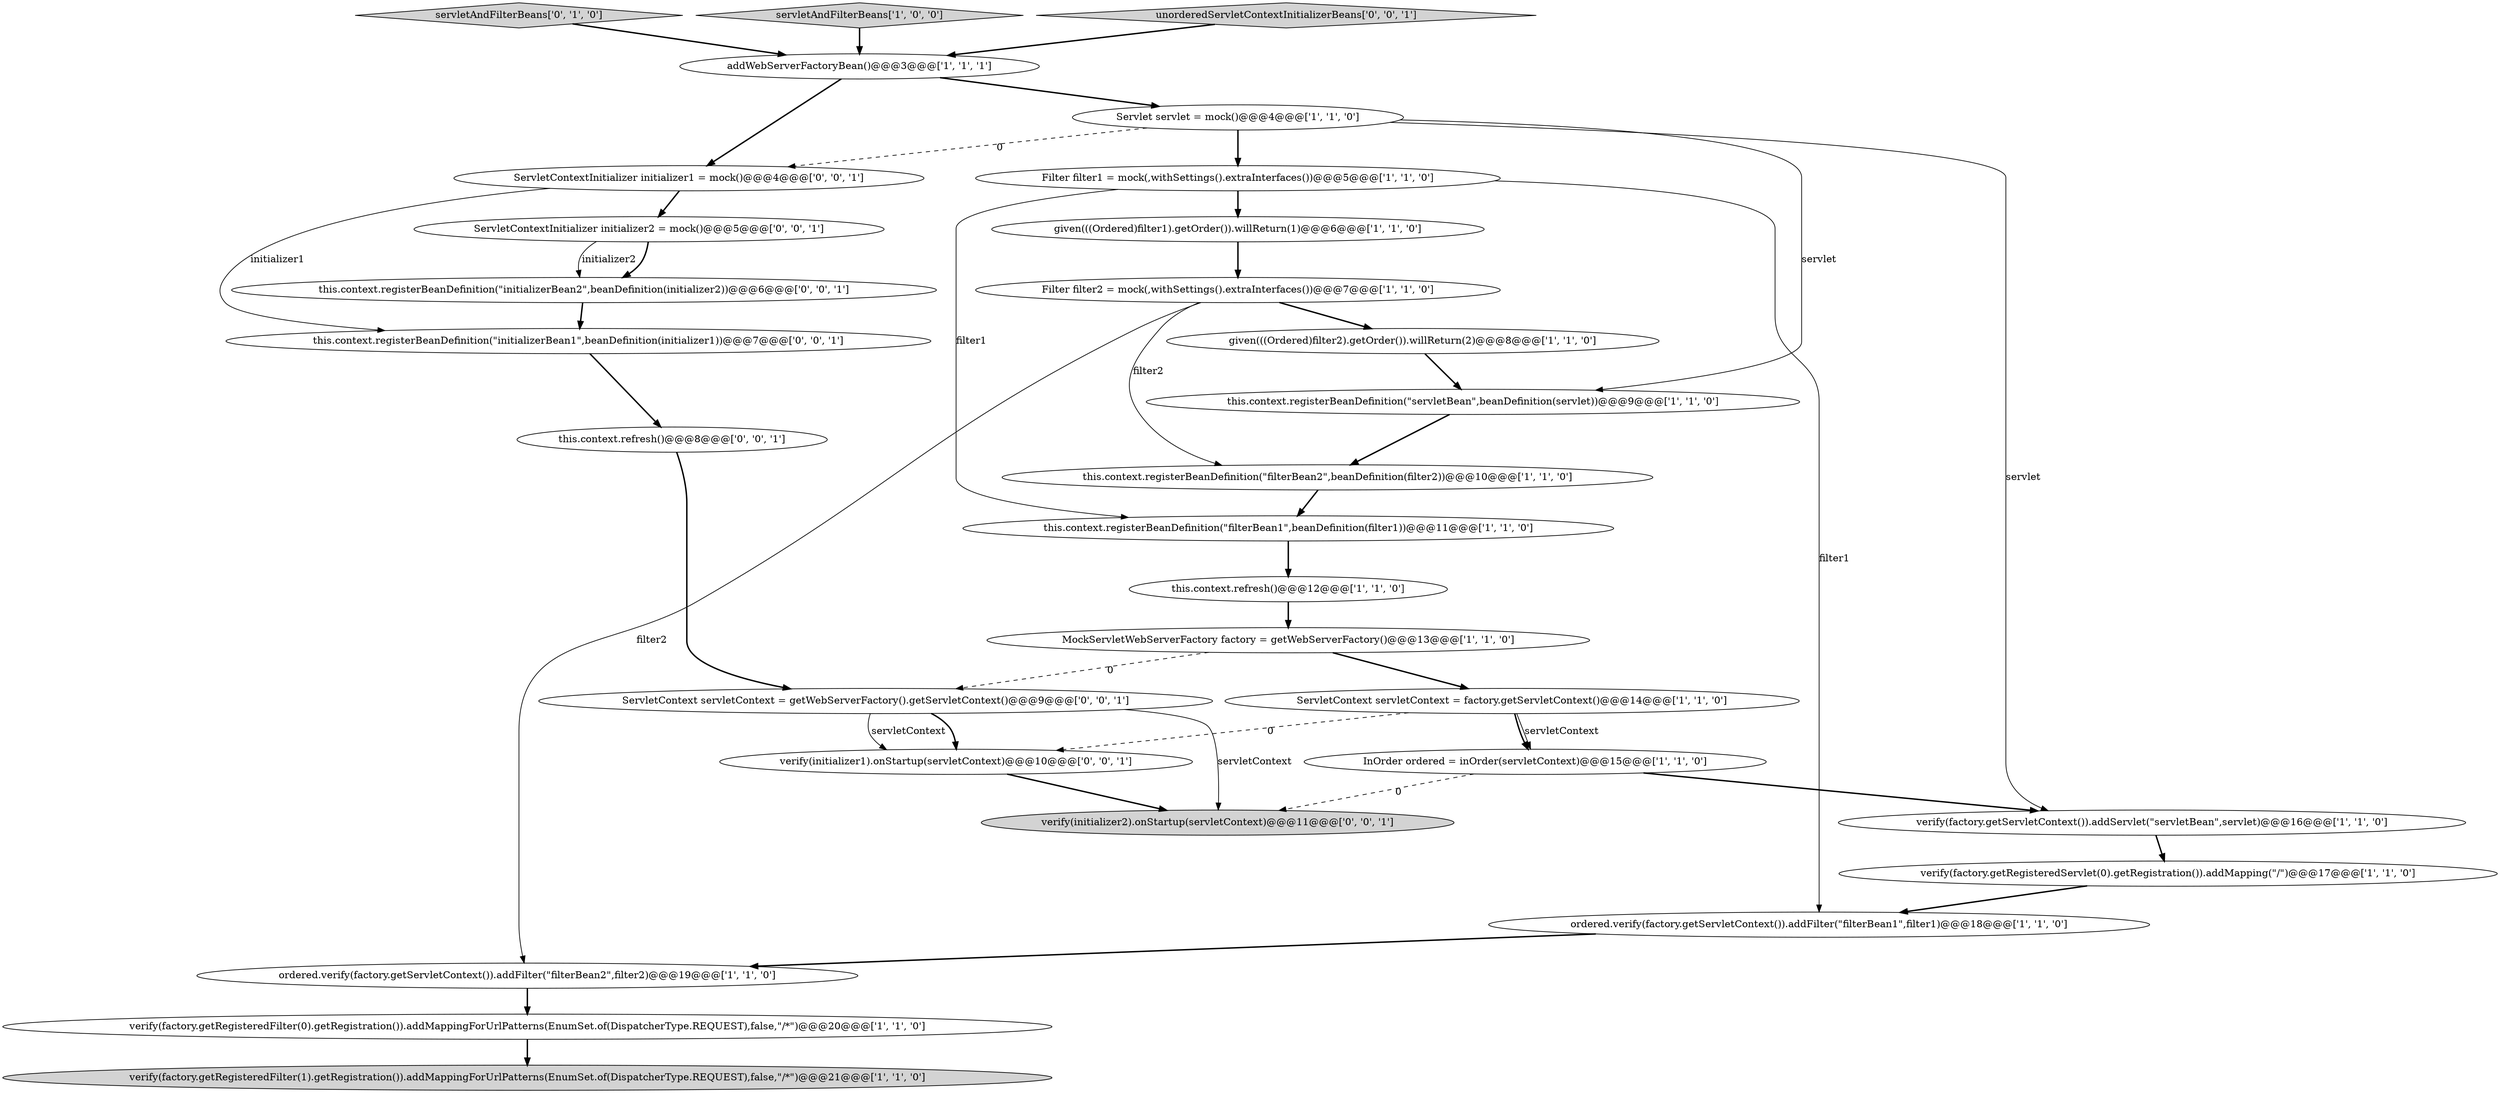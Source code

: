 digraph {
27 [style = filled, label = "this.context.refresh()@@@8@@@['0', '0', '1']", fillcolor = white, shape = ellipse image = "AAA0AAABBB3BBB"];
1 [style = filled, label = "InOrder ordered = inOrder(servletContext)@@@15@@@['1', '1', '0']", fillcolor = white, shape = ellipse image = "AAA0AAABBB1BBB"];
17 [style = filled, label = "verify(factory.getServletContext()).addServlet(\"servletBean\",servlet)@@@16@@@['1', '1', '0']", fillcolor = white, shape = ellipse image = "AAA0AAABBB1BBB"];
25 [style = filled, label = "this.context.registerBeanDefinition(\"initializerBean2\",beanDefinition(initializer2))@@@6@@@['0', '0', '1']", fillcolor = white, shape = ellipse image = "AAA0AAABBB3BBB"];
28 [style = filled, label = "this.context.registerBeanDefinition(\"initializerBean1\",beanDefinition(initializer1))@@@7@@@['0', '0', '1']", fillcolor = white, shape = ellipse image = "AAA0AAABBB3BBB"];
20 [style = filled, label = "servletAndFilterBeans['0', '1', '0']", fillcolor = lightgray, shape = diamond image = "AAA0AAABBB2BBB"];
8 [style = filled, label = "ordered.verify(factory.getServletContext()).addFilter(\"filterBean1\",filter1)@@@18@@@['1', '1', '0']", fillcolor = white, shape = ellipse image = "AAA0AAABBB1BBB"];
2 [style = filled, label = "given(((Ordered)filter2).getOrder()).willReturn(2)@@@8@@@['1', '1', '0']", fillcolor = white, shape = ellipse image = "AAA0AAABBB1BBB"];
29 [style = filled, label = "verify(initializer2).onStartup(servletContext)@@@11@@@['0', '0', '1']", fillcolor = lightgray, shape = ellipse image = "AAA0AAABBB3BBB"];
10 [style = filled, label = "this.context.registerBeanDefinition(\"filterBean1\",beanDefinition(filter1))@@@11@@@['1', '1', '0']", fillcolor = white, shape = ellipse image = "AAA0AAABBB1BBB"];
23 [style = filled, label = "ServletContext servletContext = getWebServerFactory().getServletContext()@@@9@@@['0', '0', '1']", fillcolor = white, shape = ellipse image = "AAA0AAABBB3BBB"];
0 [style = filled, label = "verify(factory.getRegisteredServlet(0).getRegistration()).addMapping(\"/\")@@@17@@@['1', '1', '0']", fillcolor = white, shape = ellipse image = "AAA0AAABBB1BBB"];
6 [style = filled, label = "this.context.registerBeanDefinition(\"servletBean\",beanDefinition(servlet))@@@9@@@['1', '1', '0']", fillcolor = white, shape = ellipse image = "AAA0AAABBB1BBB"];
14 [style = filled, label = "given(((Ordered)filter1).getOrder()).willReturn(1)@@@6@@@['1', '1', '0']", fillcolor = white, shape = ellipse image = "AAA0AAABBB1BBB"];
3 [style = filled, label = "verify(factory.getRegisteredFilter(0).getRegistration()).addMappingForUrlPatterns(EnumSet.of(DispatcherType.REQUEST),false,\"/*\")@@@20@@@['1', '1', '0']", fillcolor = white, shape = ellipse image = "AAA0AAABBB1BBB"];
13 [style = filled, label = "ServletContext servletContext = factory.getServletContext()@@@14@@@['1', '1', '0']", fillcolor = white, shape = ellipse image = "AAA0AAABBB1BBB"];
11 [style = filled, label = "this.context.refresh()@@@12@@@['1', '1', '0']", fillcolor = white, shape = ellipse image = "AAA0AAABBB1BBB"];
7 [style = filled, label = "servletAndFilterBeans['1', '0', '0']", fillcolor = lightgray, shape = diamond image = "AAA0AAABBB1BBB"];
22 [style = filled, label = "verify(initializer1).onStartup(servletContext)@@@10@@@['0', '0', '1']", fillcolor = white, shape = ellipse image = "AAA0AAABBB3BBB"];
24 [style = filled, label = "ServletContextInitializer initializer1 = mock()@@@4@@@['0', '0', '1']", fillcolor = white, shape = ellipse image = "AAA0AAABBB3BBB"];
21 [style = filled, label = "ServletContextInitializer initializer2 = mock()@@@5@@@['0', '0', '1']", fillcolor = white, shape = ellipse image = "AAA0AAABBB3BBB"];
18 [style = filled, label = "this.context.registerBeanDefinition(\"filterBean2\",beanDefinition(filter2))@@@10@@@['1', '1', '0']", fillcolor = white, shape = ellipse image = "AAA0AAABBB1BBB"];
12 [style = filled, label = "Filter filter2 = mock(,withSettings().extraInterfaces())@@@7@@@['1', '1', '0']", fillcolor = white, shape = ellipse image = "AAA0AAABBB1BBB"];
26 [style = filled, label = "unorderedServletContextInitializerBeans['0', '0', '1']", fillcolor = lightgray, shape = diamond image = "AAA0AAABBB3BBB"];
15 [style = filled, label = "ordered.verify(factory.getServletContext()).addFilter(\"filterBean2\",filter2)@@@19@@@['1', '1', '0']", fillcolor = white, shape = ellipse image = "AAA0AAABBB1BBB"];
4 [style = filled, label = "verify(factory.getRegisteredFilter(1).getRegistration()).addMappingForUrlPatterns(EnumSet.of(DispatcherType.REQUEST),false,\"/*\")@@@21@@@['1', '1', '0']", fillcolor = lightgray, shape = ellipse image = "AAA0AAABBB1BBB"];
5 [style = filled, label = "Filter filter1 = mock(,withSettings().extraInterfaces())@@@5@@@['1', '1', '0']", fillcolor = white, shape = ellipse image = "AAA0AAABBB1BBB"];
19 [style = filled, label = "addWebServerFactoryBean()@@@3@@@['1', '1', '1']", fillcolor = white, shape = ellipse image = "AAA0AAABBB1BBB"];
9 [style = filled, label = "Servlet servlet = mock()@@@4@@@['1', '1', '0']", fillcolor = white, shape = ellipse image = "AAA0AAABBB1BBB"];
16 [style = filled, label = "MockServletWebServerFactory factory = getWebServerFactory()@@@13@@@['1', '1', '0']", fillcolor = white, shape = ellipse image = "AAA0AAABBB1BBB"];
24->21 [style = bold, label=""];
22->29 [style = bold, label=""];
23->22 [style = bold, label=""];
5->14 [style = bold, label=""];
6->18 [style = bold, label=""];
5->10 [style = solid, label="filter1"];
19->9 [style = bold, label=""];
23->29 [style = solid, label="servletContext"];
16->23 [style = dashed, label="0"];
9->6 [style = solid, label="servlet"];
13->22 [style = dashed, label="0"];
12->2 [style = bold, label=""];
27->23 [style = bold, label=""];
14->12 [style = bold, label=""];
12->15 [style = solid, label="filter2"];
10->11 [style = bold, label=""];
11->16 [style = bold, label=""];
0->8 [style = bold, label=""];
19->24 [style = bold, label=""];
1->29 [style = dashed, label="0"];
16->13 [style = bold, label=""];
20->19 [style = bold, label=""];
26->19 [style = bold, label=""];
28->27 [style = bold, label=""];
21->25 [style = bold, label=""];
25->28 [style = bold, label=""];
9->17 [style = solid, label="servlet"];
5->8 [style = solid, label="filter1"];
21->25 [style = solid, label="initializer2"];
18->10 [style = bold, label=""];
1->17 [style = bold, label=""];
23->22 [style = solid, label="servletContext"];
15->3 [style = bold, label=""];
2->6 [style = bold, label=""];
13->1 [style = bold, label=""];
12->18 [style = solid, label="filter2"];
7->19 [style = bold, label=""];
9->5 [style = bold, label=""];
9->24 [style = dashed, label="0"];
3->4 [style = bold, label=""];
17->0 [style = bold, label=""];
8->15 [style = bold, label=""];
13->1 [style = solid, label="servletContext"];
24->28 [style = solid, label="initializer1"];
}
